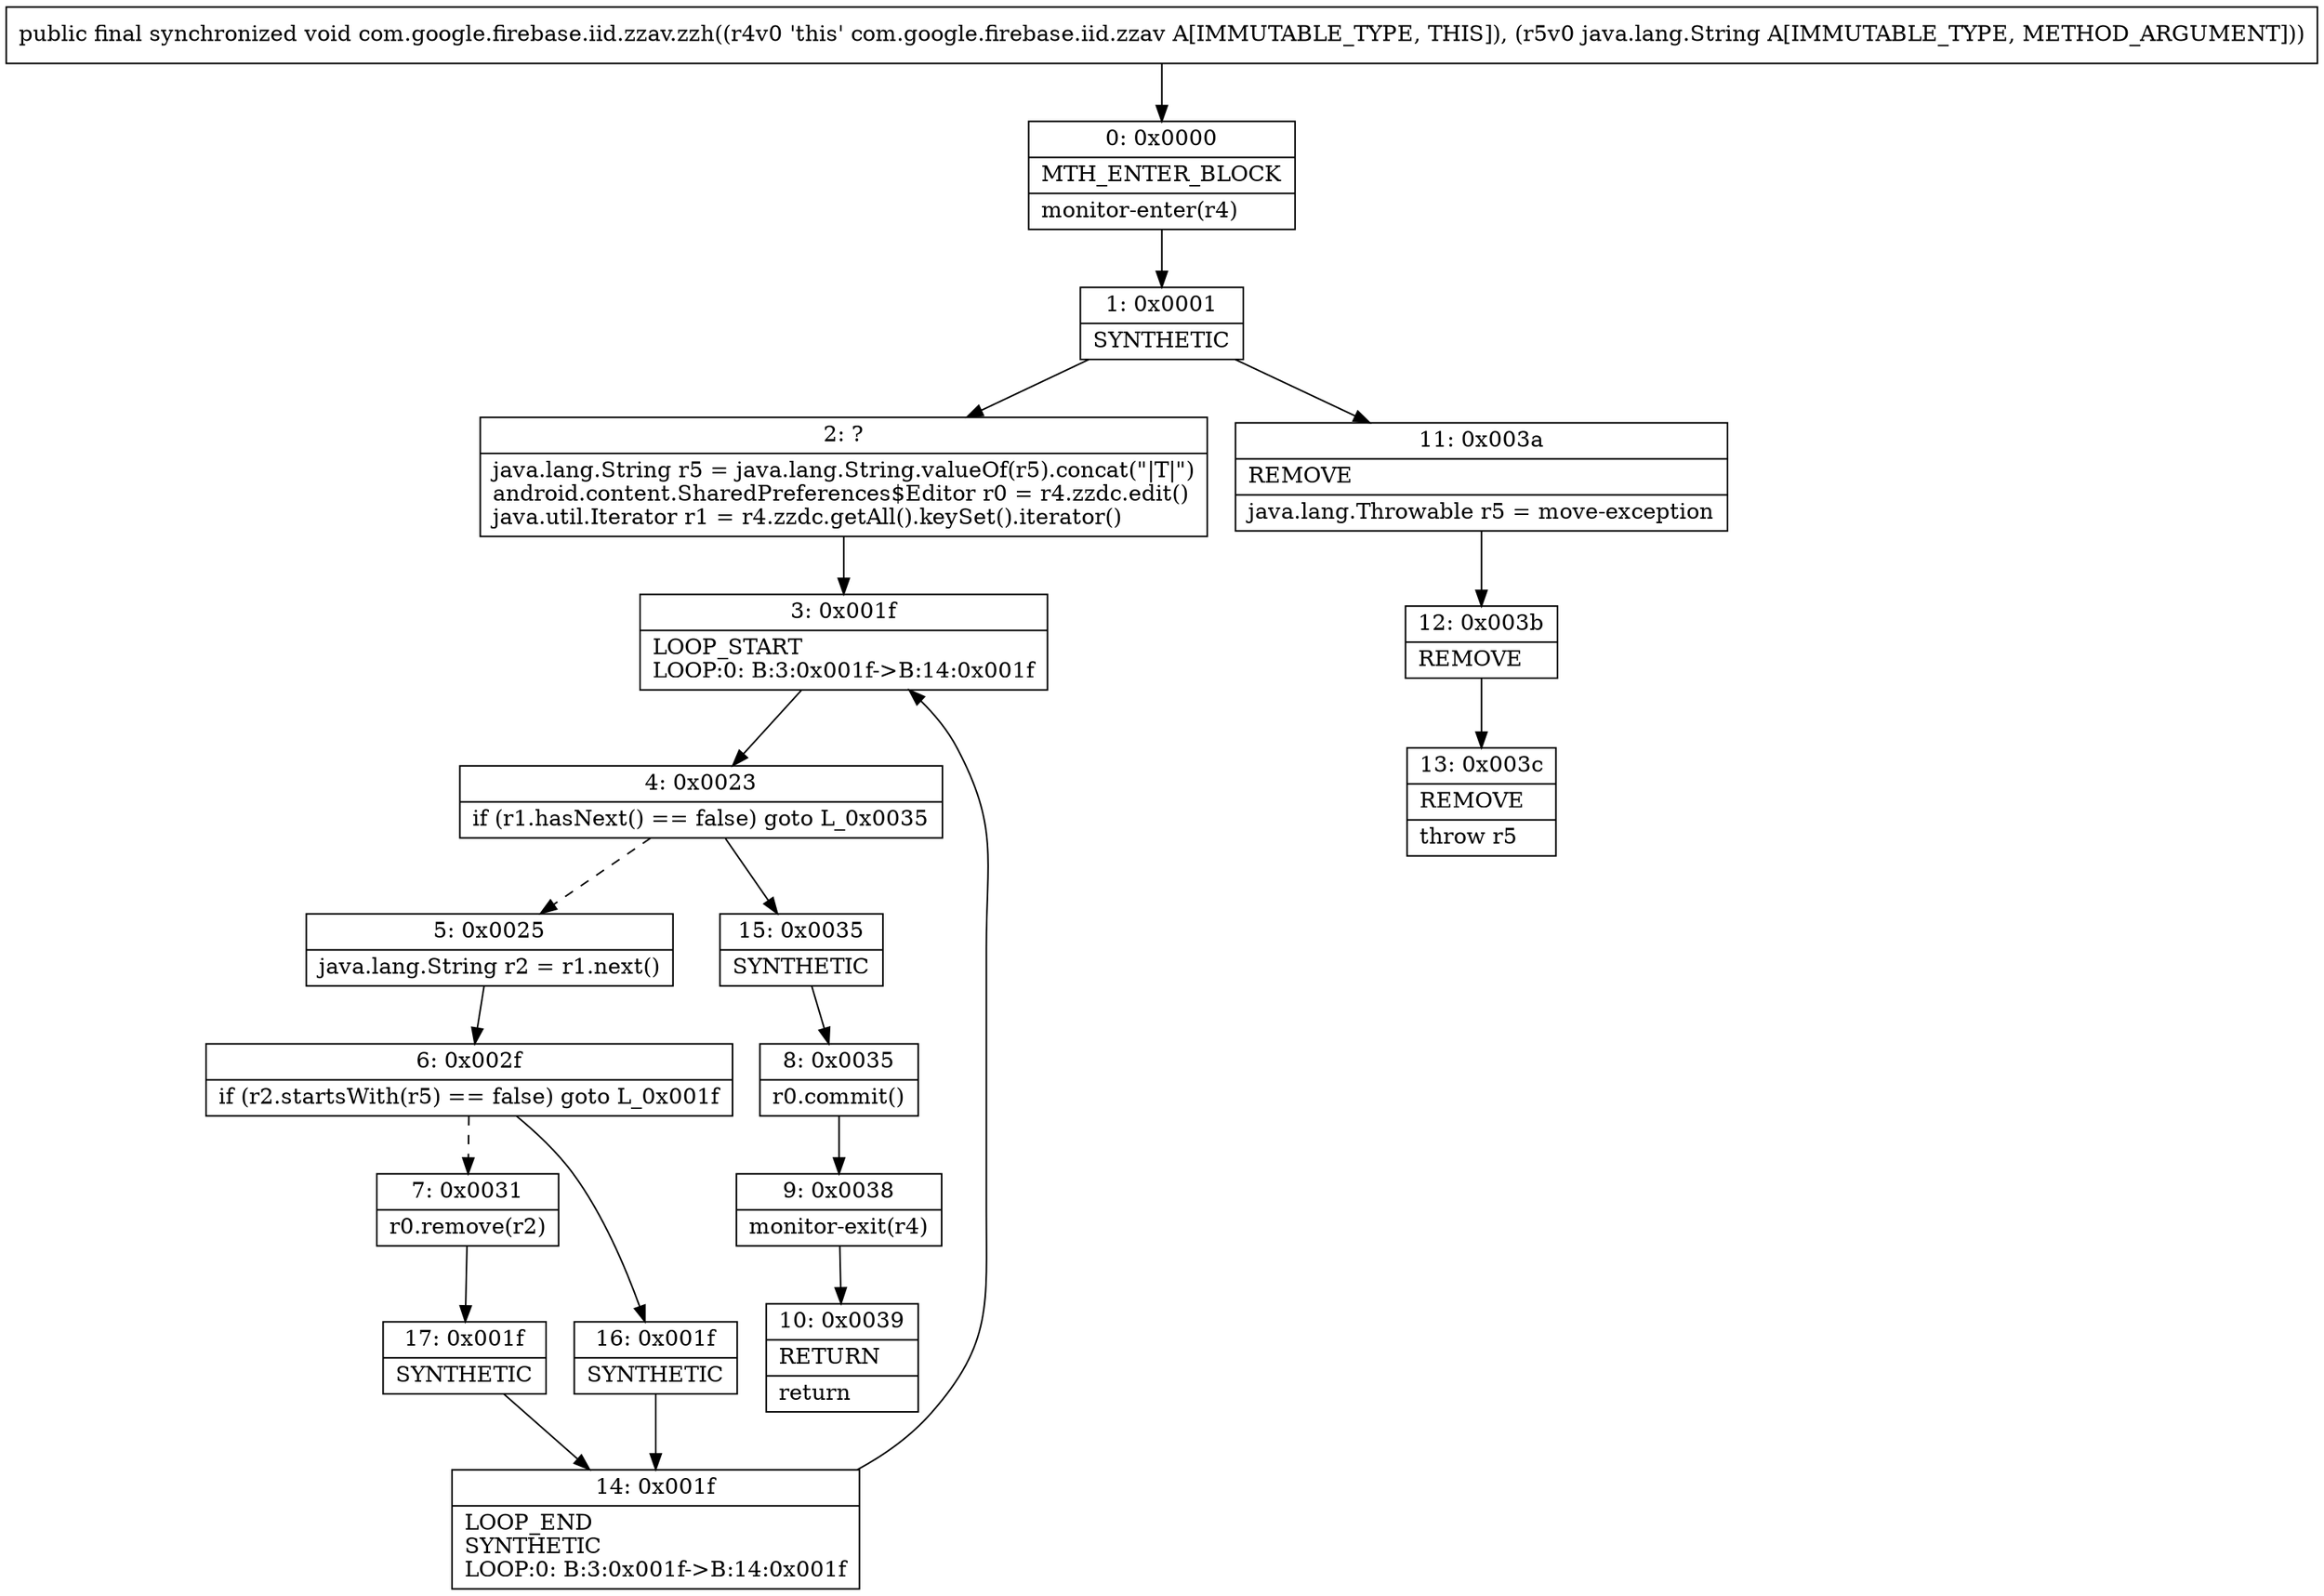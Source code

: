 digraph "CFG forcom.google.firebase.iid.zzav.zzh(Ljava\/lang\/String;)V" {
Node_0 [shape=record,label="{0\:\ 0x0000|MTH_ENTER_BLOCK\l|monitor\-enter(r4)\l}"];
Node_1 [shape=record,label="{1\:\ 0x0001|SYNTHETIC\l}"];
Node_2 [shape=record,label="{2\:\ ?|java.lang.String r5 = java.lang.String.valueOf(r5).concat(\"\|T\|\")\landroid.content.SharedPreferences$Editor r0 = r4.zzdc.edit()\ljava.util.Iterator r1 = r4.zzdc.getAll().keySet().iterator()\l}"];
Node_3 [shape=record,label="{3\:\ 0x001f|LOOP_START\lLOOP:0: B:3:0x001f\-\>B:14:0x001f\l}"];
Node_4 [shape=record,label="{4\:\ 0x0023|if (r1.hasNext() == false) goto L_0x0035\l}"];
Node_5 [shape=record,label="{5\:\ 0x0025|java.lang.String r2 = r1.next()\l}"];
Node_6 [shape=record,label="{6\:\ 0x002f|if (r2.startsWith(r5) == false) goto L_0x001f\l}"];
Node_7 [shape=record,label="{7\:\ 0x0031|r0.remove(r2)\l}"];
Node_8 [shape=record,label="{8\:\ 0x0035|r0.commit()\l}"];
Node_9 [shape=record,label="{9\:\ 0x0038|monitor\-exit(r4)\l}"];
Node_10 [shape=record,label="{10\:\ 0x0039|RETURN\l|return\l}"];
Node_11 [shape=record,label="{11\:\ 0x003a|REMOVE\l|java.lang.Throwable r5 = move\-exception\l}"];
Node_12 [shape=record,label="{12\:\ 0x003b|REMOVE\l}"];
Node_13 [shape=record,label="{13\:\ 0x003c|REMOVE\l|throw r5\l}"];
Node_14 [shape=record,label="{14\:\ 0x001f|LOOP_END\lSYNTHETIC\lLOOP:0: B:3:0x001f\-\>B:14:0x001f\l}"];
Node_15 [shape=record,label="{15\:\ 0x0035|SYNTHETIC\l}"];
Node_16 [shape=record,label="{16\:\ 0x001f|SYNTHETIC\l}"];
Node_17 [shape=record,label="{17\:\ 0x001f|SYNTHETIC\l}"];
MethodNode[shape=record,label="{public final synchronized void com.google.firebase.iid.zzav.zzh((r4v0 'this' com.google.firebase.iid.zzav A[IMMUTABLE_TYPE, THIS]), (r5v0 java.lang.String A[IMMUTABLE_TYPE, METHOD_ARGUMENT])) }"];
MethodNode -> Node_0;
Node_0 -> Node_1;
Node_1 -> Node_2;
Node_1 -> Node_11;
Node_2 -> Node_3;
Node_3 -> Node_4;
Node_4 -> Node_5[style=dashed];
Node_4 -> Node_15;
Node_5 -> Node_6;
Node_6 -> Node_7[style=dashed];
Node_6 -> Node_16;
Node_7 -> Node_17;
Node_8 -> Node_9;
Node_9 -> Node_10;
Node_11 -> Node_12;
Node_12 -> Node_13;
Node_14 -> Node_3;
Node_15 -> Node_8;
Node_16 -> Node_14;
Node_17 -> Node_14;
}

